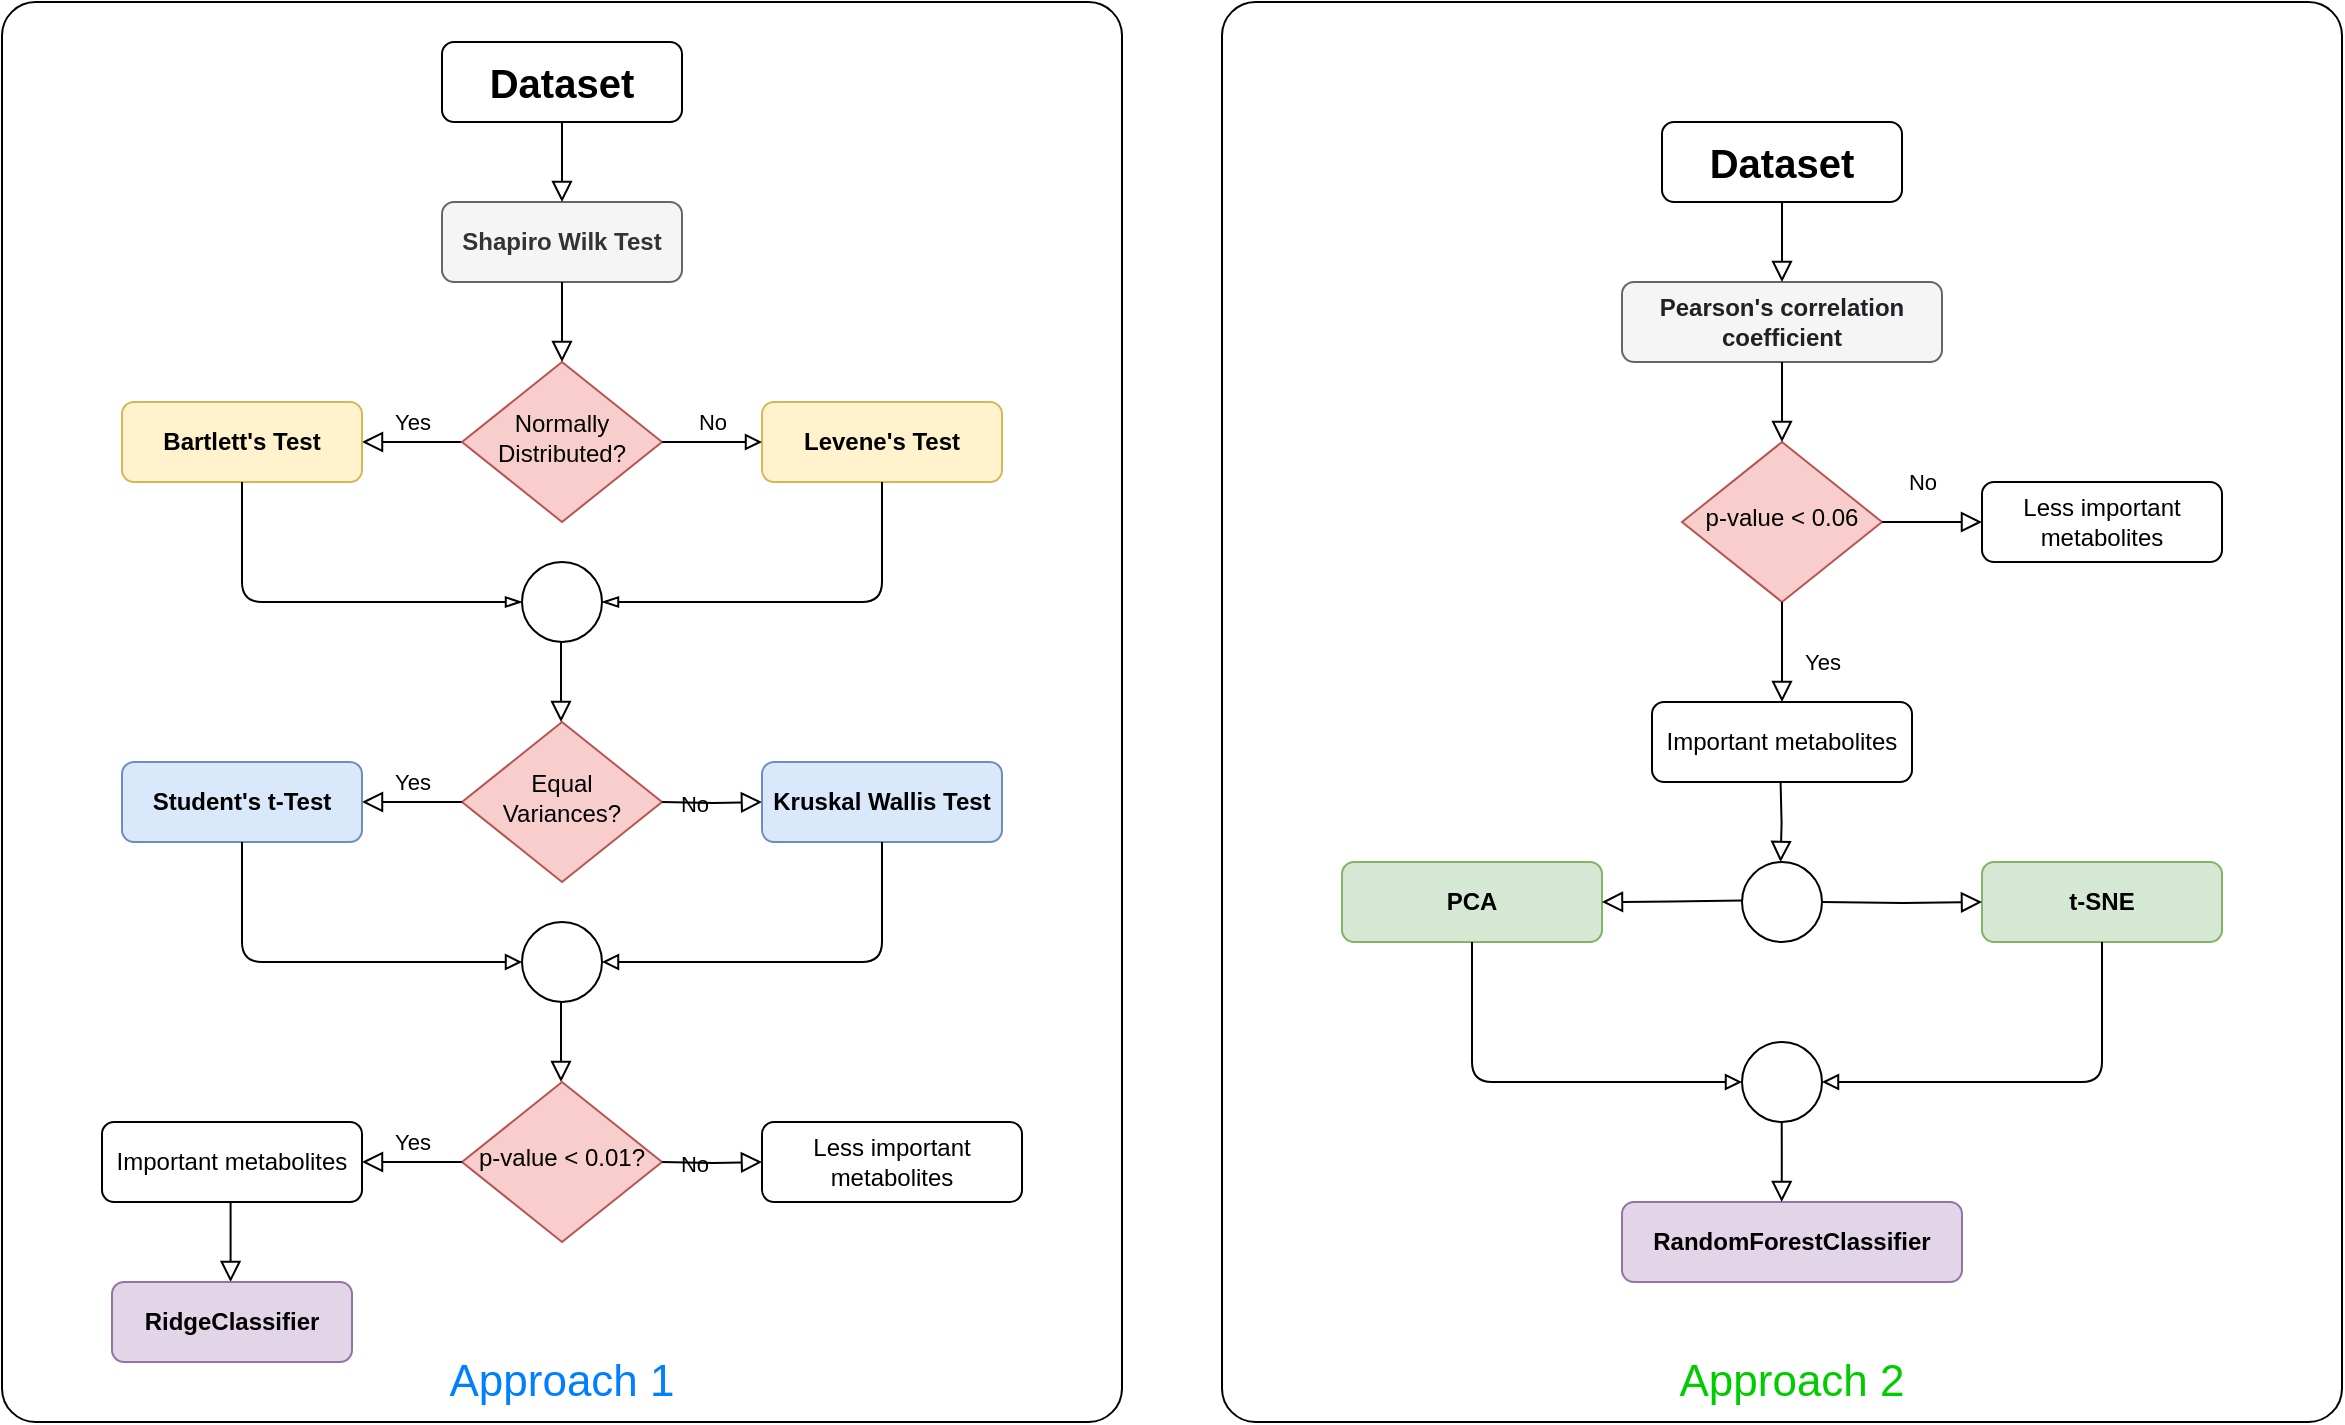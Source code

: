 <mxfile version="14.6.13" type="github">
  <diagram id="C5RBs43oDa-KdzZeNtuy" name="Page-1">
    <mxGraphModel dx="2187" dy="1971" grid="1" gridSize="10" guides="1" tooltips="1" connect="1" arrows="1" fold="1" page="1" pageScale="1" pageWidth="827" pageHeight="1169" math="0" shadow="0">
      <root>
        <mxCell id="WIyWlLk6GJQsqaUBKTNV-0" />
        <mxCell id="WIyWlLk6GJQsqaUBKTNV-1" parent="WIyWlLk6GJQsqaUBKTNV-0" />
        <mxCell id="mLjvoEHw3uMdFO4_nmo_-219" value="" style="group;fontColor=#333333;dashed=1;" parent="WIyWlLk6GJQsqaUBKTNV-1" vertex="1" connectable="0">
          <mxGeometry x="560" y="-50" width="560" height="710" as="geometry" />
        </mxCell>
        <mxCell id="mLjvoEHw3uMdFO4_nmo_-146" value="" style="rounded=1;whiteSpace=wrap;html=1;arcSize=3;fontStyle=1" parent="mLjvoEHw3uMdFO4_nmo_-219" vertex="1">
          <mxGeometry width="560" height="710" as="geometry" />
        </mxCell>
        <mxCell id="mLjvoEHw3uMdFO4_nmo_-148" value="&lt;b style=&quot;color: rgb(32 , 33 , 36) ; text-align: left&quot;&gt;&lt;font style=&quot;font-size: 12px&quot;&gt;Pearson&#39;s correlation coefficient&lt;/font&gt;&lt;/b&gt;" style="rounded=1;whiteSpace=wrap;html=1;fontSize=12;glass=0;strokeWidth=1;shadow=0;fillColor=#f5f5f5;strokeColor=#666666;fontColor=#333333;" parent="mLjvoEHw3uMdFO4_nmo_-219" vertex="1">
          <mxGeometry x="200" y="140" width="160" height="40" as="geometry" />
        </mxCell>
        <mxCell id="mLjvoEHw3uMdFO4_nmo_-151" value="p-value &amp;lt; 0.06" style="rhombus;whiteSpace=wrap;html=1;shadow=0;fontFamily=Helvetica;fontSize=12;align=center;strokeWidth=1;spacing=6;spacingTop=-4;fillColor=#f8cecc;strokeColor=#b85450;" parent="mLjvoEHw3uMdFO4_nmo_-219" vertex="1">
          <mxGeometry x="230" y="220" width="100" height="80" as="geometry" />
        </mxCell>
        <mxCell id="mLjvoEHw3uMdFO4_nmo_-147" value="" style="rounded=0;html=1;jettySize=auto;orthogonalLoop=1;fontSize=11;endArrow=block;endFill=0;endSize=8;strokeWidth=1;shadow=0;labelBackgroundColor=none;edgeStyle=orthogonalEdgeStyle;" parent="mLjvoEHw3uMdFO4_nmo_-219" source="mLjvoEHw3uMdFO4_nmo_-148" target="mLjvoEHw3uMdFO4_nmo_-151" edge="1">
          <mxGeometry y="40" as="geometry" />
        </mxCell>
        <mxCell id="mLjvoEHw3uMdFO4_nmo_-152" value="Less important metabolites" style="rounded=1;whiteSpace=wrap;html=1;fontSize=12;glass=0;strokeWidth=1;shadow=0;" parent="mLjvoEHw3uMdFO4_nmo_-219" vertex="1">
          <mxGeometry x="380" y="240" width="120" height="40" as="geometry" />
        </mxCell>
        <mxCell id="mLjvoEHw3uMdFO4_nmo_-153" value="" style="rounded=0;html=1;jettySize=auto;orthogonalLoop=1;fontSize=11;endArrow=block;endFill=0;endSize=8;strokeWidth=1;shadow=0;labelBackgroundColor=none;edgeStyle=orthogonalEdgeStyle;" parent="mLjvoEHw3uMdFO4_nmo_-219" source="mLjvoEHw3uMdFO4_nmo_-154" edge="1">
          <mxGeometry y="40" as="geometry">
            <mxPoint x="280" y="140" as="targetPoint" />
          </mxGeometry>
        </mxCell>
        <mxCell id="mLjvoEHw3uMdFO4_nmo_-154" value="&lt;b&gt;&lt;font style=&quot;font-size: 20px&quot;&gt;Dataset&lt;/font&gt;&lt;/b&gt;" style="rounded=1;whiteSpace=wrap;html=1;fontSize=12;glass=0;strokeWidth=1;shadow=0;" parent="mLjvoEHw3uMdFO4_nmo_-219" vertex="1">
          <mxGeometry x="220" y="60" width="120" height="40" as="geometry" />
        </mxCell>
        <mxCell id="mLjvoEHw3uMdFO4_nmo_-155" value="&lt;b&gt;PCA&lt;/b&gt;" style="rounded=1;whiteSpace=wrap;html=1;fontSize=12;glass=0;strokeWidth=1;shadow=0;fillColor=#d5e8d4;strokeColor=#82b366;" parent="mLjvoEHw3uMdFO4_nmo_-219" vertex="1">
          <mxGeometry x="60" y="430" width="130" height="40" as="geometry" />
        </mxCell>
        <mxCell id="mLjvoEHw3uMdFO4_nmo_-156" value="" style="ellipse;whiteSpace=wrap;html=1;aspect=fixed;" parent="mLjvoEHw3uMdFO4_nmo_-219" vertex="1">
          <mxGeometry x="260" y="430" width="40" height="40" as="geometry" />
        </mxCell>
        <mxCell id="mLjvoEHw3uMdFO4_nmo_-157" value="&lt;b&gt;RandomForestClassifier&lt;/b&gt;" style="rounded=1;whiteSpace=wrap;html=1;fontSize=12;glass=0;strokeWidth=1;shadow=0;fillColor=#e1d5e7;strokeColor=#9673a6;" parent="mLjvoEHw3uMdFO4_nmo_-219" vertex="1">
          <mxGeometry x="200" y="600" width="170" height="40" as="geometry" />
        </mxCell>
        <mxCell id="mLjvoEHw3uMdFO4_nmo_-158" value="Important metabolites" style="rounded=1;whiteSpace=wrap;html=1;fontSize=12;glass=0;strokeWidth=1;shadow=0;" parent="mLjvoEHw3uMdFO4_nmo_-219" vertex="1">
          <mxGeometry x="215" y="350" width="130" height="40" as="geometry" />
        </mxCell>
        <mxCell id="mLjvoEHw3uMdFO4_nmo_-149" value="Yes" style="rounded=0;html=1;jettySize=auto;orthogonalLoop=1;fontSize=11;endArrow=block;endFill=0;endSize=8;strokeWidth=1;shadow=0;labelBackgroundColor=none;edgeStyle=orthogonalEdgeStyle;exitX=0.5;exitY=1;exitDx=0;exitDy=0;entryX=0.5;entryY=0;entryDx=0;entryDy=0;" parent="mLjvoEHw3uMdFO4_nmo_-219" source="mLjvoEHw3uMdFO4_nmo_-151" target="mLjvoEHw3uMdFO4_nmo_-158" edge="1">
          <mxGeometry x="-560" y="50" as="geometry">
            <mxPoint x="20" y="5" as="offset" />
            <mxPoint x="180" y="260" as="targetPoint" />
          </mxGeometry>
        </mxCell>
        <mxCell id="mLjvoEHw3uMdFO4_nmo_-159" value="" style="rounded=0;html=1;jettySize=auto;orthogonalLoop=1;fontSize=11;endArrow=block;endFill=0;endSize=8;strokeWidth=1;shadow=0;labelBackgroundColor=none;edgeStyle=orthogonalEdgeStyle;" parent="mLjvoEHw3uMdFO4_nmo_-219" edge="1">
          <mxGeometry y="40" as="geometry">
            <mxPoint x="279.29" y="390" as="sourcePoint" />
            <mxPoint x="279.29" y="430" as="targetPoint" />
          </mxGeometry>
        </mxCell>
        <mxCell id="mLjvoEHw3uMdFO4_nmo_-160" value="&lt;b&gt;t-SNE&lt;/b&gt;" style="rounded=1;whiteSpace=wrap;html=1;fontSize=12;glass=0;strokeWidth=1;shadow=0;fillColor=#d5e8d4;strokeColor=#82b366;" parent="mLjvoEHw3uMdFO4_nmo_-219" vertex="1">
          <mxGeometry x="380" y="430" width="120" height="40" as="geometry" />
        </mxCell>
        <mxCell id="mLjvoEHw3uMdFO4_nmo_-161" value="" style="rounded=0;html=1;jettySize=auto;orthogonalLoop=1;fontSize=11;endArrow=block;endFill=0;endSize=8;strokeWidth=1;shadow=0;labelBackgroundColor=none;edgeStyle=orthogonalEdgeStyle;entryX=0;entryY=0.5;entryDx=0;entryDy=0;" parent="mLjvoEHw3uMdFO4_nmo_-219" target="mLjvoEHw3uMdFO4_nmo_-160" edge="1">
          <mxGeometry y="40" as="geometry">
            <mxPoint x="300" y="450" as="sourcePoint" />
            <mxPoint x="300" y="490" as="targetPoint" />
          </mxGeometry>
        </mxCell>
        <mxCell id="mLjvoEHw3uMdFO4_nmo_-162" value="" style="rounded=0;html=1;jettySize=auto;orthogonalLoop=1;fontSize=11;endArrow=block;endFill=0;endSize=8;strokeWidth=1;shadow=0;labelBackgroundColor=none;edgeStyle=orthogonalEdgeStyle;entryX=1;entryY=0.5;entryDx=0;entryDy=0;" parent="mLjvoEHw3uMdFO4_nmo_-219" target="mLjvoEHw3uMdFO4_nmo_-155" edge="1">
          <mxGeometry y="40" as="geometry">
            <mxPoint x="260" y="449.29" as="sourcePoint" />
            <mxPoint x="210" y="449.29" as="targetPoint" />
          </mxGeometry>
        </mxCell>
        <mxCell id="mLjvoEHw3uMdFO4_nmo_-181" value="" style="ellipse;whiteSpace=wrap;html=1;aspect=fixed;" parent="mLjvoEHw3uMdFO4_nmo_-219" vertex="1">
          <mxGeometry x="260" y="520" width="40" height="40" as="geometry" />
        </mxCell>
        <mxCell id="mLjvoEHw3uMdFO4_nmo_-183" value="No" style="edgeStyle=orthogonalEdgeStyle;rounded=0;html=1;jettySize=auto;orthogonalLoop=1;fontSize=11;endArrow=block;endFill=0;endSize=8;strokeWidth=1;shadow=0;labelBackgroundColor=none;" parent="mLjvoEHw3uMdFO4_nmo_-219" edge="1">
          <mxGeometry x="-560" y="50" as="geometry">
            <mxPoint x="-5" y="-20" as="offset" />
            <mxPoint x="330" y="260" as="sourcePoint" />
            <mxPoint x="380" y="260" as="targetPoint" />
          </mxGeometry>
        </mxCell>
        <mxCell id="mLjvoEHw3uMdFO4_nmo_-184" value="" style="endArrow=block;html=1;exitX=0.5;exitY=1;exitDx=0;exitDy=0;entryX=1;entryY=0.5;entryDx=0;entryDy=0;endFill=0;" parent="mLjvoEHw3uMdFO4_nmo_-219" source="mLjvoEHw3uMdFO4_nmo_-160" target="mLjvoEHw3uMdFO4_nmo_-181" edge="1">
          <mxGeometry width="50" height="50" relative="1" as="geometry">
            <mxPoint x="10" y="400" as="sourcePoint" />
            <mxPoint x="60" y="350" as="targetPoint" />
            <Array as="points">
              <mxPoint x="440" y="540" />
            </Array>
          </mxGeometry>
        </mxCell>
        <mxCell id="mLjvoEHw3uMdFO4_nmo_-185" value="" style="endArrow=block;html=1;exitX=0.5;exitY=1;exitDx=0;exitDy=0;entryX=0;entryY=0.5;entryDx=0;entryDy=0;endFill=0;" parent="mLjvoEHw3uMdFO4_nmo_-219" source="mLjvoEHw3uMdFO4_nmo_-155" target="mLjvoEHw3uMdFO4_nmo_-181" edge="1">
          <mxGeometry width="50" height="50" relative="1" as="geometry">
            <mxPoint x="450" y="480" as="sourcePoint" />
            <mxPoint x="310" y="550" as="targetPoint" />
            <Array as="points">
              <mxPoint x="125" y="540" />
            </Array>
          </mxGeometry>
        </mxCell>
        <mxCell id="mLjvoEHw3uMdFO4_nmo_-186" value="" style="rounded=0;html=1;jettySize=auto;orthogonalLoop=1;fontSize=11;endArrow=block;endFill=0;endSize=8;strokeWidth=1;shadow=0;labelBackgroundColor=none;edgeStyle=orthogonalEdgeStyle;" parent="mLjvoEHw3uMdFO4_nmo_-219" edge="1">
          <mxGeometry x="0.57" y="210" as="geometry">
            <mxPoint x="279.86" y="560" as="sourcePoint" />
            <mxPoint x="279.86" y="600" as="targetPoint" />
            <Array as="points">
              <mxPoint x="279.57" y="580" />
              <mxPoint x="279.57" y="580" />
            </Array>
          </mxGeometry>
        </mxCell>
        <mxCell id="mLjvoEHw3uMdFO4_nmo_-286" value="&lt;font style=&quot;font-size: 22px&quot; color=&quot;#00cc00&quot;&gt;Approach 2&lt;/font&gt;" style="text;html=1;strokeColor=none;fillColor=none;align=center;verticalAlign=middle;whiteSpace=wrap;rounded=0;" parent="mLjvoEHw3uMdFO4_nmo_-219" vertex="1">
          <mxGeometry x="215" y="680" width="140" height="20" as="geometry" />
        </mxCell>
        <mxCell id="mLjvoEHw3uMdFO4_nmo_-251" value="" style="group;" parent="WIyWlLk6GJQsqaUBKTNV-1" vertex="1" connectable="0">
          <mxGeometry x="-50" y="-50" width="560" height="710" as="geometry" />
        </mxCell>
        <mxCell id="mLjvoEHw3uMdFO4_nmo_-252" value="" style="rounded=1;whiteSpace=wrap;html=1;arcSize=3;" parent="mLjvoEHw3uMdFO4_nmo_-251" vertex="1">
          <mxGeometry width="560" height="710" as="geometry" />
        </mxCell>
        <mxCell id="mLjvoEHw3uMdFO4_nmo_-253" value="&lt;b&gt;Shapiro Wilk Test&lt;/b&gt;" style="rounded=1;whiteSpace=wrap;html=1;fontSize=12;glass=0;strokeWidth=1;shadow=0;fillColor=#f5f5f5;strokeColor=#666666;fontColor=#333333;" parent="mLjvoEHw3uMdFO4_nmo_-251" vertex="1">
          <mxGeometry x="220" y="100" width="120" height="40" as="geometry" />
        </mxCell>
        <mxCell id="mLjvoEHw3uMdFO4_nmo_-254" value="Yes" style="rounded=0;html=1;jettySize=auto;orthogonalLoop=1;fontSize=11;endArrow=block;endFill=0;endSize=8;strokeWidth=1;shadow=0;labelBackgroundColor=none;edgeStyle=orthogonalEdgeStyle;exitX=0;exitY=0.5;exitDx=0;exitDy=0;fontStyle=0" parent="mLjvoEHw3uMdFO4_nmo_-251" source="mLjvoEHw3uMdFO4_nmo_-255" edge="1">
          <mxGeometry y="-10" relative="1" as="geometry">
            <mxPoint as="offset" />
            <mxPoint x="180" y="220" as="targetPoint" />
          </mxGeometry>
        </mxCell>
        <mxCell id="mLjvoEHw3uMdFO4_nmo_-255" value="Normally Distributed?" style="rhombus;whiteSpace=wrap;html=1;shadow=0;fontFamily=Helvetica;fontSize=12;align=center;strokeWidth=1;spacing=6;spacingTop=-4;fillColor=#f8cecc;strokeColor=#b85450;" parent="mLjvoEHw3uMdFO4_nmo_-251" vertex="1">
          <mxGeometry x="230" y="180" width="100" height="80" as="geometry" />
        </mxCell>
        <mxCell id="mLjvoEHw3uMdFO4_nmo_-256" value="" style="rounded=0;html=1;jettySize=auto;orthogonalLoop=1;fontSize=11;endArrow=block;endFill=0;endSize=8;strokeWidth=1;shadow=0;labelBackgroundColor=none;edgeStyle=orthogonalEdgeStyle;" parent="mLjvoEHw3uMdFO4_nmo_-251" source="mLjvoEHw3uMdFO4_nmo_-253" target="mLjvoEHw3uMdFO4_nmo_-255" edge="1">
          <mxGeometry relative="1" as="geometry" />
        </mxCell>
        <mxCell id="mLjvoEHw3uMdFO4_nmo_-257" value="&lt;b&gt;Levene&#39;s Test&lt;/b&gt;" style="rounded=1;whiteSpace=wrap;html=1;fontSize=12;glass=0;strokeWidth=1;shadow=0;fillColor=#fff2cc;strokeColor=#d6b656;" parent="mLjvoEHw3uMdFO4_nmo_-251" vertex="1">
          <mxGeometry x="380" y="200" width="120" height="40" as="geometry" />
        </mxCell>
        <mxCell id="mLjvoEHw3uMdFO4_nmo_-258" value="No" style="edgeStyle=orthogonalEdgeStyle;rounded=0;html=1;jettySize=auto;orthogonalLoop=1;fontSize=11;endArrow=block;endFill=0;strokeWidth=1;shadow=0;labelBackgroundColor=none;fontStyle=0" parent="mLjvoEHw3uMdFO4_nmo_-251" source="mLjvoEHw3uMdFO4_nmo_-255" target="mLjvoEHw3uMdFO4_nmo_-257" edge="1">
          <mxGeometry y="10" relative="1" as="geometry">
            <mxPoint as="offset" />
          </mxGeometry>
        </mxCell>
        <mxCell id="mLjvoEHw3uMdFO4_nmo_-259" value="" style="rounded=0;html=1;jettySize=auto;orthogonalLoop=1;fontSize=11;endArrow=block;endFill=0;endSize=8;strokeWidth=1;shadow=0;labelBackgroundColor=none;edgeStyle=orthogonalEdgeStyle;" parent="mLjvoEHw3uMdFO4_nmo_-251" source="mLjvoEHw3uMdFO4_nmo_-260" edge="1">
          <mxGeometry relative="1" as="geometry">
            <mxPoint x="280" y="100" as="targetPoint" />
          </mxGeometry>
        </mxCell>
        <mxCell id="mLjvoEHw3uMdFO4_nmo_-260" value="&lt;b&gt;&lt;font style=&quot;font-size: 20px&quot;&gt;Dataset&lt;/font&gt;&lt;/b&gt;" style="rounded=1;whiteSpace=wrap;html=1;fontSize=12;glass=0;strokeWidth=1;shadow=0;" parent="mLjvoEHw3uMdFO4_nmo_-251" vertex="1">
          <mxGeometry x="220" y="20" width="120" height="40" as="geometry" />
        </mxCell>
        <mxCell id="mLjvoEHw3uMdFO4_nmo_-261" value="&lt;b&gt;Bartlett&#39;s Test&lt;/b&gt;" style="rounded=1;whiteSpace=wrap;html=1;fontSize=12;glass=0;strokeWidth=1;shadow=0;fillColor=#fff2cc;strokeColor=#d6b656;" parent="mLjvoEHw3uMdFO4_nmo_-251" vertex="1">
          <mxGeometry x="60" y="200" width="120" height="40" as="geometry" />
        </mxCell>
        <mxCell id="mLjvoEHw3uMdFO4_nmo_-262" value="Equal Variances?" style="rhombus;whiteSpace=wrap;html=1;shadow=0;fontFamily=Helvetica;fontSize=12;align=center;strokeWidth=1;spacing=6;spacingTop=-4;fillColor=#f8cecc;strokeColor=#b85450;" parent="mLjvoEHw3uMdFO4_nmo_-251" vertex="1">
          <mxGeometry x="230" y="360" width="100" height="80" as="geometry" />
        </mxCell>
        <mxCell id="mLjvoEHw3uMdFO4_nmo_-263" value="Yes" style="rounded=0;html=1;jettySize=auto;orthogonalLoop=1;fontSize=11;endArrow=block;endFill=0;endSize=8;strokeWidth=1;shadow=0;labelBackgroundColor=none;edgeStyle=orthogonalEdgeStyle;exitX=0;exitY=0.5;exitDx=0;exitDy=0;" parent="mLjvoEHw3uMdFO4_nmo_-251" edge="1">
          <mxGeometry y="-10" relative="1" as="geometry">
            <mxPoint as="offset" />
            <mxPoint x="230" y="400" as="sourcePoint" />
            <mxPoint x="180" y="400" as="targetPoint" />
          </mxGeometry>
        </mxCell>
        <mxCell id="mLjvoEHw3uMdFO4_nmo_-264" value="No" style="edgeStyle=orthogonalEdgeStyle;rounded=0;html=1;jettySize=auto;orthogonalLoop=1;fontSize=11;endArrow=block;endFill=0;endSize=8;strokeWidth=1;shadow=0;labelBackgroundColor=none;" parent="mLjvoEHw3uMdFO4_nmo_-251" target="mLjvoEHw3uMdFO4_nmo_-265" edge="1">
          <mxGeometry y="10" relative="1" as="geometry">
            <mxPoint as="offset" />
            <mxPoint x="330" y="400" as="sourcePoint" />
          </mxGeometry>
        </mxCell>
        <mxCell id="mLjvoEHw3uMdFO4_nmo_-265" value="&lt;b&gt;Kruskal Wallis Test&lt;/b&gt;" style="rounded=1;whiteSpace=wrap;html=1;fontSize=12;glass=0;strokeWidth=1;shadow=0;fillColor=#dae8fc;strokeColor=#6c8ebf;" parent="mLjvoEHw3uMdFO4_nmo_-251" vertex="1">
          <mxGeometry x="380" y="380" width="120" height="40" as="geometry" />
        </mxCell>
        <mxCell id="mLjvoEHw3uMdFO4_nmo_-266" value="&lt;b&gt;Student&#39;s t-Test&lt;/b&gt;" style="rounded=1;whiteSpace=wrap;html=1;fontSize=12;glass=0;strokeWidth=1;shadow=0;fillColor=#dae8fc;strokeColor=#6c8ebf;" parent="mLjvoEHw3uMdFO4_nmo_-251" vertex="1">
          <mxGeometry x="60" y="380" width="120" height="40" as="geometry" />
        </mxCell>
        <mxCell id="mLjvoEHw3uMdFO4_nmo_-267" value="" style="ellipse;whiteSpace=wrap;html=1;aspect=fixed;" parent="mLjvoEHw3uMdFO4_nmo_-251" vertex="1">
          <mxGeometry x="260" y="280" width="40" height="40" as="geometry" />
        </mxCell>
        <mxCell id="mLjvoEHw3uMdFO4_nmo_-268" value="" style="endArrow=blockThin;html=1;exitX=0.5;exitY=1;exitDx=0;exitDy=0;entryX=0;entryY=0.5;entryDx=0;entryDy=0;endFill=0;" parent="mLjvoEHw3uMdFO4_nmo_-251" source="mLjvoEHw3uMdFO4_nmo_-261" target="mLjvoEHw3uMdFO4_nmo_-267" edge="1">
          <mxGeometry width="50" height="50" relative="1" as="geometry">
            <mxPoint x="360" y="330" as="sourcePoint" />
            <mxPoint x="410" y="280" as="targetPoint" />
            <Array as="points">
              <mxPoint x="120" y="300" />
            </Array>
          </mxGeometry>
        </mxCell>
        <mxCell id="mLjvoEHw3uMdFO4_nmo_-269" value="" style="endArrow=blockThin;html=1;exitX=0.5;exitY=1;exitDx=0;exitDy=0;entryX=1;entryY=0.5;entryDx=0;entryDy=0;startArrow=none;startFill=0;endFill=0;" parent="mLjvoEHw3uMdFO4_nmo_-251" source="mLjvoEHw3uMdFO4_nmo_-257" target="mLjvoEHw3uMdFO4_nmo_-267" edge="1">
          <mxGeometry width="50" height="50" relative="1" as="geometry">
            <mxPoint x="360" y="330" as="sourcePoint" />
            <mxPoint x="410" y="280" as="targetPoint" />
            <Array as="points">
              <mxPoint x="440" y="300" />
            </Array>
          </mxGeometry>
        </mxCell>
        <mxCell id="mLjvoEHw3uMdFO4_nmo_-270" value="" style="ellipse;whiteSpace=wrap;html=1;aspect=fixed;" parent="mLjvoEHw3uMdFO4_nmo_-251" vertex="1">
          <mxGeometry x="260" y="460" width="40" height="40" as="geometry" />
        </mxCell>
        <mxCell id="mLjvoEHw3uMdFO4_nmo_-271" value="" style="endArrow=block;html=1;exitX=0.5;exitY=1;exitDx=0;exitDy=0;entryX=0;entryY=0.5;entryDx=0;entryDy=0;endFill=0;" parent="mLjvoEHw3uMdFO4_nmo_-251" target="mLjvoEHw3uMdFO4_nmo_-270" edge="1">
          <mxGeometry width="50" height="50" relative="1" as="geometry">
            <mxPoint x="120" y="420" as="sourcePoint" />
            <mxPoint x="410" y="460" as="targetPoint" />
            <Array as="points">
              <mxPoint x="120" y="480" />
            </Array>
          </mxGeometry>
        </mxCell>
        <mxCell id="mLjvoEHw3uMdFO4_nmo_-272" value="" style="endArrow=block;html=1;exitX=0.5;exitY=1;exitDx=0;exitDy=0;entryX=1;entryY=0.5;entryDx=0;entryDy=0;endFill=0;" parent="mLjvoEHw3uMdFO4_nmo_-251" target="mLjvoEHw3uMdFO4_nmo_-270" edge="1">
          <mxGeometry width="50" height="50" relative="1" as="geometry">
            <mxPoint x="440" y="420" as="sourcePoint" />
            <mxPoint x="410" y="460" as="targetPoint" />
            <Array as="points">
              <mxPoint x="440" y="480" />
            </Array>
          </mxGeometry>
        </mxCell>
        <mxCell id="mLjvoEHw3uMdFO4_nmo_-273" value="" style="rounded=0;html=1;jettySize=auto;orthogonalLoop=1;fontSize=11;endArrow=block;endFill=0;endSize=8;strokeWidth=1;shadow=0;labelBackgroundColor=none;edgeStyle=orthogonalEdgeStyle;" parent="mLjvoEHw3uMdFO4_nmo_-251" edge="1">
          <mxGeometry relative="1" as="geometry">
            <mxPoint x="279.5" y="320" as="sourcePoint" />
            <mxPoint x="279.5" y="360" as="targetPoint" />
            <Array as="points">
              <mxPoint x="279.5" y="340" />
              <mxPoint x="279.5" y="340" />
            </Array>
          </mxGeometry>
        </mxCell>
        <mxCell id="mLjvoEHw3uMdFO4_nmo_-274" value="" style="rounded=0;html=1;jettySize=auto;orthogonalLoop=1;fontSize=11;endArrow=block;endFill=0;endSize=8;strokeWidth=1;shadow=0;labelBackgroundColor=none;edgeStyle=orthogonalEdgeStyle;" parent="mLjvoEHw3uMdFO4_nmo_-251" edge="1">
          <mxGeometry relative="1" as="geometry">
            <mxPoint x="279.5" y="500" as="sourcePoint" />
            <mxPoint x="279.5" y="540" as="targetPoint" />
            <Array as="points">
              <mxPoint x="279.5" y="520" />
              <mxPoint x="279.5" y="520" />
            </Array>
          </mxGeometry>
        </mxCell>
        <mxCell id="mLjvoEHw3uMdFO4_nmo_-275" value="p-value &amp;lt; 0.01?" style="rhombus;whiteSpace=wrap;html=1;shadow=0;fontFamily=Helvetica;fontSize=12;align=center;strokeWidth=1;spacing=6;spacingTop=-4;fillColor=#f8cecc;strokeColor=#b85450;" parent="mLjvoEHw3uMdFO4_nmo_-251" vertex="1">
          <mxGeometry x="230" y="540" width="100" height="80" as="geometry" />
        </mxCell>
        <mxCell id="mLjvoEHw3uMdFO4_nmo_-276" value="Yes" style="rounded=0;html=1;jettySize=auto;orthogonalLoop=1;fontSize=11;endArrow=block;endFill=0;endSize=8;strokeWidth=1;shadow=0;labelBackgroundColor=none;edgeStyle=orthogonalEdgeStyle;exitX=0;exitY=0.5;exitDx=0;exitDy=0;" parent="mLjvoEHw3uMdFO4_nmo_-251" edge="1">
          <mxGeometry y="-10" relative="1" as="geometry">
            <mxPoint as="offset" />
            <mxPoint x="230" y="580" as="sourcePoint" />
            <mxPoint x="180" y="580" as="targetPoint" />
          </mxGeometry>
        </mxCell>
        <mxCell id="mLjvoEHw3uMdFO4_nmo_-277" value="No" style="edgeStyle=orthogonalEdgeStyle;rounded=0;html=1;jettySize=auto;orthogonalLoop=1;fontSize=11;endArrow=block;endFill=0;endSize=8;strokeWidth=1;shadow=0;labelBackgroundColor=none;" parent="mLjvoEHw3uMdFO4_nmo_-251" target="mLjvoEHw3uMdFO4_nmo_-278" edge="1">
          <mxGeometry y="10" relative="1" as="geometry">
            <mxPoint as="offset" />
            <mxPoint x="330" y="580" as="sourcePoint" />
          </mxGeometry>
        </mxCell>
        <mxCell id="mLjvoEHw3uMdFO4_nmo_-278" value="Less important metabolites" style="rounded=1;whiteSpace=wrap;html=1;fontSize=12;glass=0;strokeWidth=1;shadow=0;" parent="mLjvoEHw3uMdFO4_nmo_-251" vertex="1">
          <mxGeometry x="380" y="560" width="130" height="40" as="geometry" />
        </mxCell>
        <mxCell id="mLjvoEHw3uMdFO4_nmo_-279" value="Important metabolites" style="rounded=1;whiteSpace=wrap;html=1;fontSize=12;glass=0;strokeWidth=1;shadow=0;" parent="mLjvoEHw3uMdFO4_nmo_-251" vertex="1">
          <mxGeometry x="50" y="560" width="130" height="40" as="geometry" />
        </mxCell>
        <mxCell id="mLjvoEHw3uMdFO4_nmo_-280" value="" style="rounded=0;html=1;jettySize=auto;orthogonalLoop=1;fontSize=11;endArrow=block;endFill=0;endSize=8;strokeWidth=1;shadow=0;labelBackgroundColor=none;edgeStyle=orthogonalEdgeStyle;" parent="mLjvoEHw3uMdFO4_nmo_-251" edge="1">
          <mxGeometry relative="1" as="geometry">
            <mxPoint x="114.29" y="600" as="sourcePoint" />
            <mxPoint x="114.29" y="640" as="targetPoint" />
            <Array as="points">
              <mxPoint x="114.29" y="620" />
              <mxPoint x="114.29" y="620" />
            </Array>
          </mxGeometry>
        </mxCell>
        <mxCell id="mLjvoEHw3uMdFO4_nmo_-281" value="&lt;b&gt;RidgeClassifier&lt;/b&gt;" style="rounded=1;whiteSpace=wrap;html=1;fontSize=12;glass=0;strokeWidth=1;shadow=0;fillColor=#e1d5e7;strokeColor=#9673a6;" parent="mLjvoEHw3uMdFO4_nmo_-251" vertex="1">
          <mxGeometry x="55" y="640" width="120" height="40" as="geometry" />
        </mxCell>
        <mxCell id="mLjvoEHw3uMdFO4_nmo_-285" value="&lt;font style=&quot;font-size: 22px&quot; color=&quot;#007fff&quot;&gt;Approach 1&lt;/font&gt;" style="text;html=1;strokeColor=none;fillColor=none;align=center;verticalAlign=middle;whiteSpace=wrap;rounded=0;" parent="mLjvoEHw3uMdFO4_nmo_-251" vertex="1">
          <mxGeometry x="210" y="680" width="140" height="20" as="geometry" />
        </mxCell>
      </root>
    </mxGraphModel>
  </diagram>
</mxfile>
